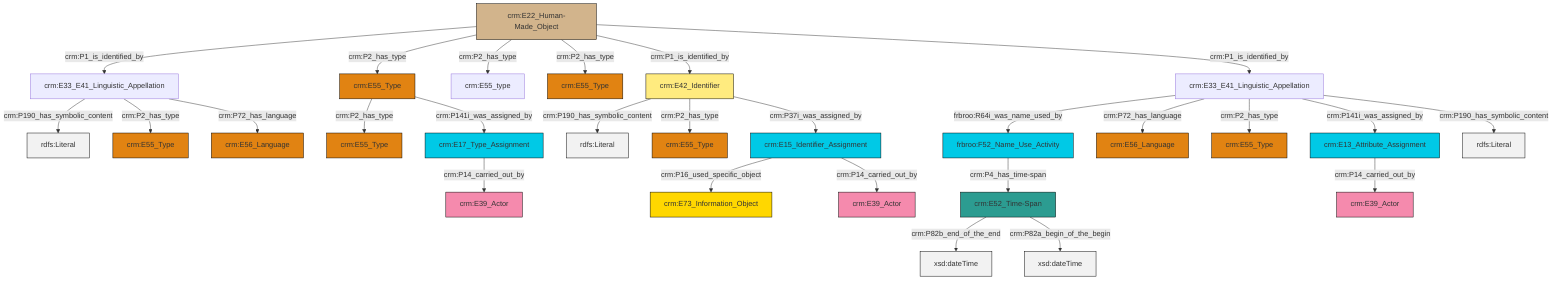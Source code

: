 graph TD
classDef Literal fill:#f2f2f2,stroke:#000000;
classDef CRM_Entity fill:#FFFFFF,stroke:#000000;
classDef Temporal_Entity fill:#00C9E6, stroke:#000000;
classDef Type fill:#E18312, stroke:#000000;
classDef Time-Span fill:#2C9C91, stroke:#000000;
classDef Appellation fill:#FFEB7F, stroke:#000000;
classDef Place fill:#008836, stroke:#000000;
classDef Persistent_Item fill:#B266B2, stroke:#000000;
classDef Conceptual_Object fill:#FFD700, stroke:#000000;
classDef Physical_Thing fill:#D2B48C, stroke:#000000;
classDef Actor fill:#f58aad, stroke:#000000;
classDef PC_Classes fill:#4ce600, stroke:#000000;
classDef Multi fill:#cccccc,stroke:#000000;

0["crm:E33_E41_Linguistic_Appellation"]:::Default -->|crm:P190_has_symbolic_content| 1[rdfs:Literal]:::Literal
2["crm:E33_E41_Linguistic_Appellation"]:::Default -->|frbroo:R64i_was_name_used_by| 3["frbroo:F52_Name_Use_Activity"]:::Temporal_Entity
0["crm:E33_E41_Linguistic_Appellation"]:::Default -->|crm:P2_has_type| 4["crm:E55_Type"]:::Type
2["crm:E33_E41_Linguistic_Appellation"]:::Default -->|crm:P72_has_language| 7["crm:E56_Language"]:::Type
10["crm:E55_Type"]:::Type -->|crm:P2_has_type| 11["crm:E55_Type"]:::Type
12["crm:E22_Human-Made_Object"]:::Physical_Thing -->|crm:P1_is_identified_by| 0["crm:E33_E41_Linguistic_Appellation"]:::Default
3["frbroo:F52_Name_Use_Activity"]:::Temporal_Entity -->|crm:P4_has_time-span| 18["crm:E52_Time-Span"]:::Time-Span
12["crm:E22_Human-Made_Object"]:::Physical_Thing -->|crm:P2_has_type| 10["crm:E55_Type"]:::Type
10["crm:E55_Type"]:::Type -->|crm:P141i_was_assigned_by| 19["crm:E17_Type_Assignment"]:::Temporal_Entity
12["crm:E22_Human-Made_Object"]:::Physical_Thing -->|crm:P2_has_type| 5["crm:E55_type"]:::Default
2["crm:E33_E41_Linguistic_Appellation"]:::Default -->|crm:P2_has_type| 27["crm:E55_Type"]:::Type
28["crm:E42_Identifier"]:::Appellation -->|crm:P190_has_symbolic_content| 29[rdfs:Literal]:::Literal
12["crm:E22_Human-Made_Object"]:::Physical_Thing -->|crm:P2_has_type| 31["crm:E55_Type"]:::Type
28["crm:E42_Identifier"]:::Appellation -->|crm:P2_has_type| 23["crm:E55_Type"]:::Type
8["crm:E15_Identifier_Assignment"]:::Temporal_Entity -->|crm:P16_used_specific_object| 25["crm:E73_Information_Object"]:::Conceptual_Object
34["crm:E13_Attribute_Assignment"]:::Temporal_Entity -->|crm:P14_carried_out_by| 16["crm:E39_Actor"]:::Actor
19["crm:E17_Type_Assignment"]:::Temporal_Entity -->|crm:P14_carried_out_by| 32["crm:E39_Actor"]:::Actor
18["crm:E52_Time-Span"]:::Time-Span -->|crm:P82b_end_of_the_end| 40[xsd:dateTime]:::Literal
0["crm:E33_E41_Linguistic_Appellation"]:::Default -->|crm:P72_has_language| 41["crm:E56_Language"]:::Type
18["crm:E52_Time-Span"]:::Time-Span -->|crm:P82a_begin_of_the_begin| 43[xsd:dateTime]:::Literal
28["crm:E42_Identifier"]:::Appellation -->|crm:P37i_was_assigned_by| 8["crm:E15_Identifier_Assignment"]:::Temporal_Entity
2["crm:E33_E41_Linguistic_Appellation"]:::Default -->|crm:P141i_was_assigned_by| 34["crm:E13_Attribute_Assignment"]:::Temporal_Entity
12["crm:E22_Human-Made_Object"]:::Physical_Thing -->|crm:P1_is_identified_by| 28["crm:E42_Identifier"]:::Appellation
12["crm:E22_Human-Made_Object"]:::Physical_Thing -->|crm:P1_is_identified_by| 2["crm:E33_E41_Linguistic_Appellation"]:::Default
8["crm:E15_Identifier_Assignment"]:::Temporal_Entity -->|crm:P14_carried_out_by| 21["crm:E39_Actor"]:::Actor
2["crm:E33_E41_Linguistic_Appellation"]:::Default -->|crm:P190_has_symbolic_content| 50[rdfs:Literal]:::Literal